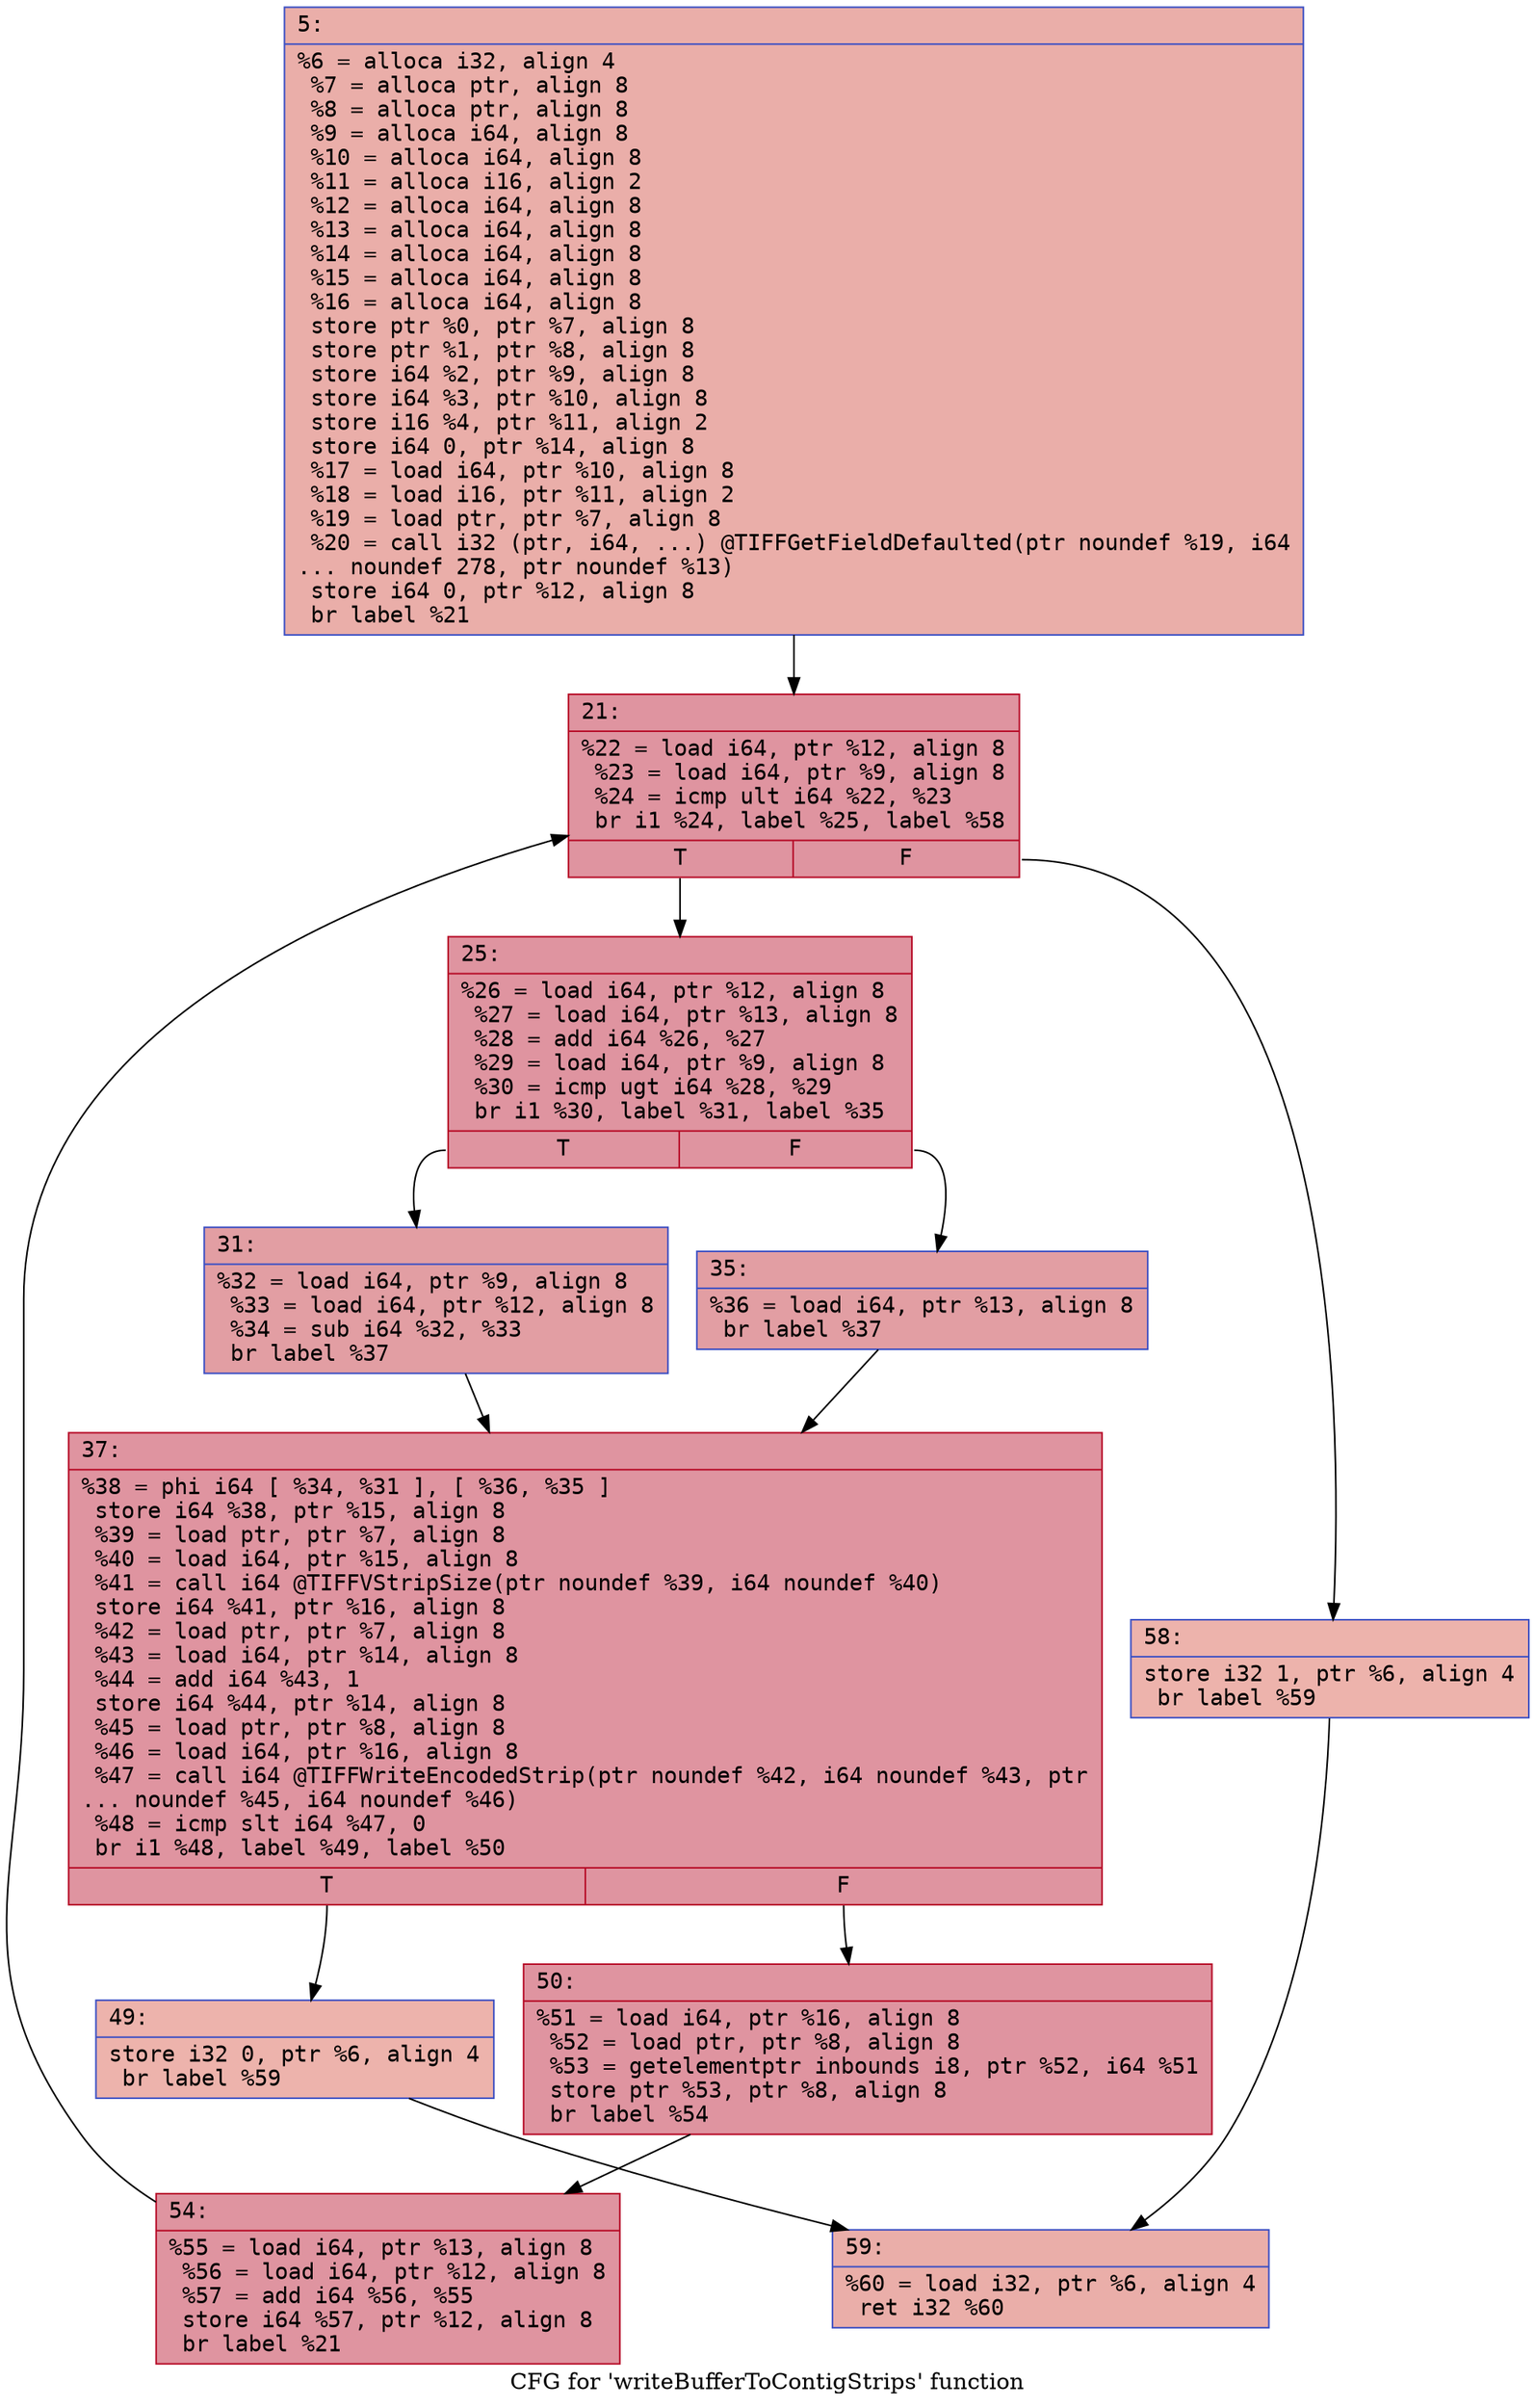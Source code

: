 digraph "CFG for 'writeBufferToContigStrips' function" {
	label="CFG for 'writeBufferToContigStrips' function";

	Node0x600001c4d450 [shape=record,color="#3d50c3ff", style=filled, fillcolor="#d0473d70" fontname="Courier",label="{5:\l|  %6 = alloca i32, align 4\l  %7 = alloca ptr, align 8\l  %8 = alloca ptr, align 8\l  %9 = alloca i64, align 8\l  %10 = alloca i64, align 8\l  %11 = alloca i16, align 2\l  %12 = alloca i64, align 8\l  %13 = alloca i64, align 8\l  %14 = alloca i64, align 8\l  %15 = alloca i64, align 8\l  %16 = alloca i64, align 8\l  store ptr %0, ptr %7, align 8\l  store ptr %1, ptr %8, align 8\l  store i64 %2, ptr %9, align 8\l  store i64 %3, ptr %10, align 8\l  store i16 %4, ptr %11, align 2\l  store i64 0, ptr %14, align 8\l  %17 = load i64, ptr %10, align 8\l  %18 = load i16, ptr %11, align 2\l  %19 = load ptr, ptr %7, align 8\l  %20 = call i32 (ptr, i64, ...) @TIFFGetFieldDefaulted(ptr noundef %19, i64\l... noundef 278, ptr noundef %13)\l  store i64 0, ptr %12, align 8\l  br label %21\l}"];
	Node0x600001c4d450 -> Node0x600001c4d860[tooltip="5 -> 21\nProbability 100.00%" ];
	Node0x600001c4d860 [shape=record,color="#b70d28ff", style=filled, fillcolor="#b70d2870" fontname="Courier",label="{21:\l|  %22 = load i64, ptr %12, align 8\l  %23 = load i64, ptr %9, align 8\l  %24 = icmp ult i64 %22, %23\l  br i1 %24, label %25, label %58\l|{<s0>T|<s1>F}}"];
	Node0x600001c4d860:s0 -> Node0x600001c4d8b0[tooltip="21 -> 25\nProbability 96.88%" ];
	Node0x600001c4d860:s1 -> Node0x600001c4dae0[tooltip="21 -> 58\nProbability 3.12%" ];
	Node0x600001c4d8b0 [shape=record,color="#b70d28ff", style=filled, fillcolor="#b70d2870" fontname="Courier",label="{25:\l|  %26 = load i64, ptr %12, align 8\l  %27 = load i64, ptr %13, align 8\l  %28 = add i64 %26, %27\l  %29 = load i64, ptr %9, align 8\l  %30 = icmp ugt i64 %28, %29\l  br i1 %30, label %31, label %35\l|{<s0>T|<s1>F}}"];
	Node0x600001c4d8b0:s0 -> Node0x600001c4d900[tooltip="25 -> 31\nProbability 50.00%" ];
	Node0x600001c4d8b0:s1 -> Node0x600001c4d950[tooltip="25 -> 35\nProbability 50.00%" ];
	Node0x600001c4d900 [shape=record,color="#3d50c3ff", style=filled, fillcolor="#be242e70" fontname="Courier",label="{31:\l|  %32 = load i64, ptr %9, align 8\l  %33 = load i64, ptr %12, align 8\l  %34 = sub i64 %32, %33\l  br label %37\l}"];
	Node0x600001c4d900 -> Node0x600001c4d9a0[tooltip="31 -> 37\nProbability 100.00%" ];
	Node0x600001c4d950 [shape=record,color="#3d50c3ff", style=filled, fillcolor="#be242e70" fontname="Courier",label="{35:\l|  %36 = load i64, ptr %13, align 8\l  br label %37\l}"];
	Node0x600001c4d950 -> Node0x600001c4d9a0[tooltip="35 -> 37\nProbability 100.00%" ];
	Node0x600001c4d9a0 [shape=record,color="#b70d28ff", style=filled, fillcolor="#b70d2870" fontname="Courier",label="{37:\l|  %38 = phi i64 [ %34, %31 ], [ %36, %35 ]\l  store i64 %38, ptr %15, align 8\l  %39 = load ptr, ptr %7, align 8\l  %40 = load i64, ptr %15, align 8\l  %41 = call i64 @TIFFVStripSize(ptr noundef %39, i64 noundef %40)\l  store i64 %41, ptr %16, align 8\l  %42 = load ptr, ptr %7, align 8\l  %43 = load i64, ptr %14, align 8\l  %44 = add i64 %43, 1\l  store i64 %44, ptr %14, align 8\l  %45 = load ptr, ptr %8, align 8\l  %46 = load i64, ptr %16, align 8\l  %47 = call i64 @TIFFWriteEncodedStrip(ptr noundef %42, i64 noundef %43, ptr\l... noundef %45, i64 noundef %46)\l  %48 = icmp slt i64 %47, 0\l  br i1 %48, label %49, label %50\l|{<s0>T|<s1>F}}"];
	Node0x600001c4d9a0:s0 -> Node0x600001c4d9f0[tooltip="37 -> 49\nProbability 3.12%" ];
	Node0x600001c4d9a0:s1 -> Node0x600001c4da40[tooltip="37 -> 50\nProbability 96.88%" ];
	Node0x600001c4d9f0 [shape=record,color="#3d50c3ff", style=filled, fillcolor="#d6524470" fontname="Courier",label="{49:\l|  store i32 0, ptr %6, align 4\l  br label %59\l}"];
	Node0x600001c4d9f0 -> Node0x600001c4db30[tooltip="49 -> 59\nProbability 100.00%" ];
	Node0x600001c4da40 [shape=record,color="#b70d28ff", style=filled, fillcolor="#b70d2870" fontname="Courier",label="{50:\l|  %51 = load i64, ptr %16, align 8\l  %52 = load ptr, ptr %8, align 8\l  %53 = getelementptr inbounds i8, ptr %52, i64 %51\l  store ptr %53, ptr %8, align 8\l  br label %54\l}"];
	Node0x600001c4da40 -> Node0x600001c4da90[tooltip="50 -> 54\nProbability 100.00%" ];
	Node0x600001c4da90 [shape=record,color="#b70d28ff", style=filled, fillcolor="#b70d2870" fontname="Courier",label="{54:\l|  %55 = load i64, ptr %13, align 8\l  %56 = load i64, ptr %12, align 8\l  %57 = add i64 %56, %55\l  store i64 %57, ptr %12, align 8\l  br label %21\l}"];
	Node0x600001c4da90 -> Node0x600001c4d860[tooltip="54 -> 21\nProbability 100.00%" ];
	Node0x600001c4dae0 [shape=record,color="#3d50c3ff", style=filled, fillcolor="#d6524470" fontname="Courier",label="{58:\l|  store i32 1, ptr %6, align 4\l  br label %59\l}"];
	Node0x600001c4dae0 -> Node0x600001c4db30[tooltip="58 -> 59\nProbability 100.00%" ];
	Node0x600001c4db30 [shape=record,color="#3d50c3ff", style=filled, fillcolor="#d0473d70" fontname="Courier",label="{59:\l|  %60 = load i32, ptr %6, align 4\l  ret i32 %60\l}"];
}
